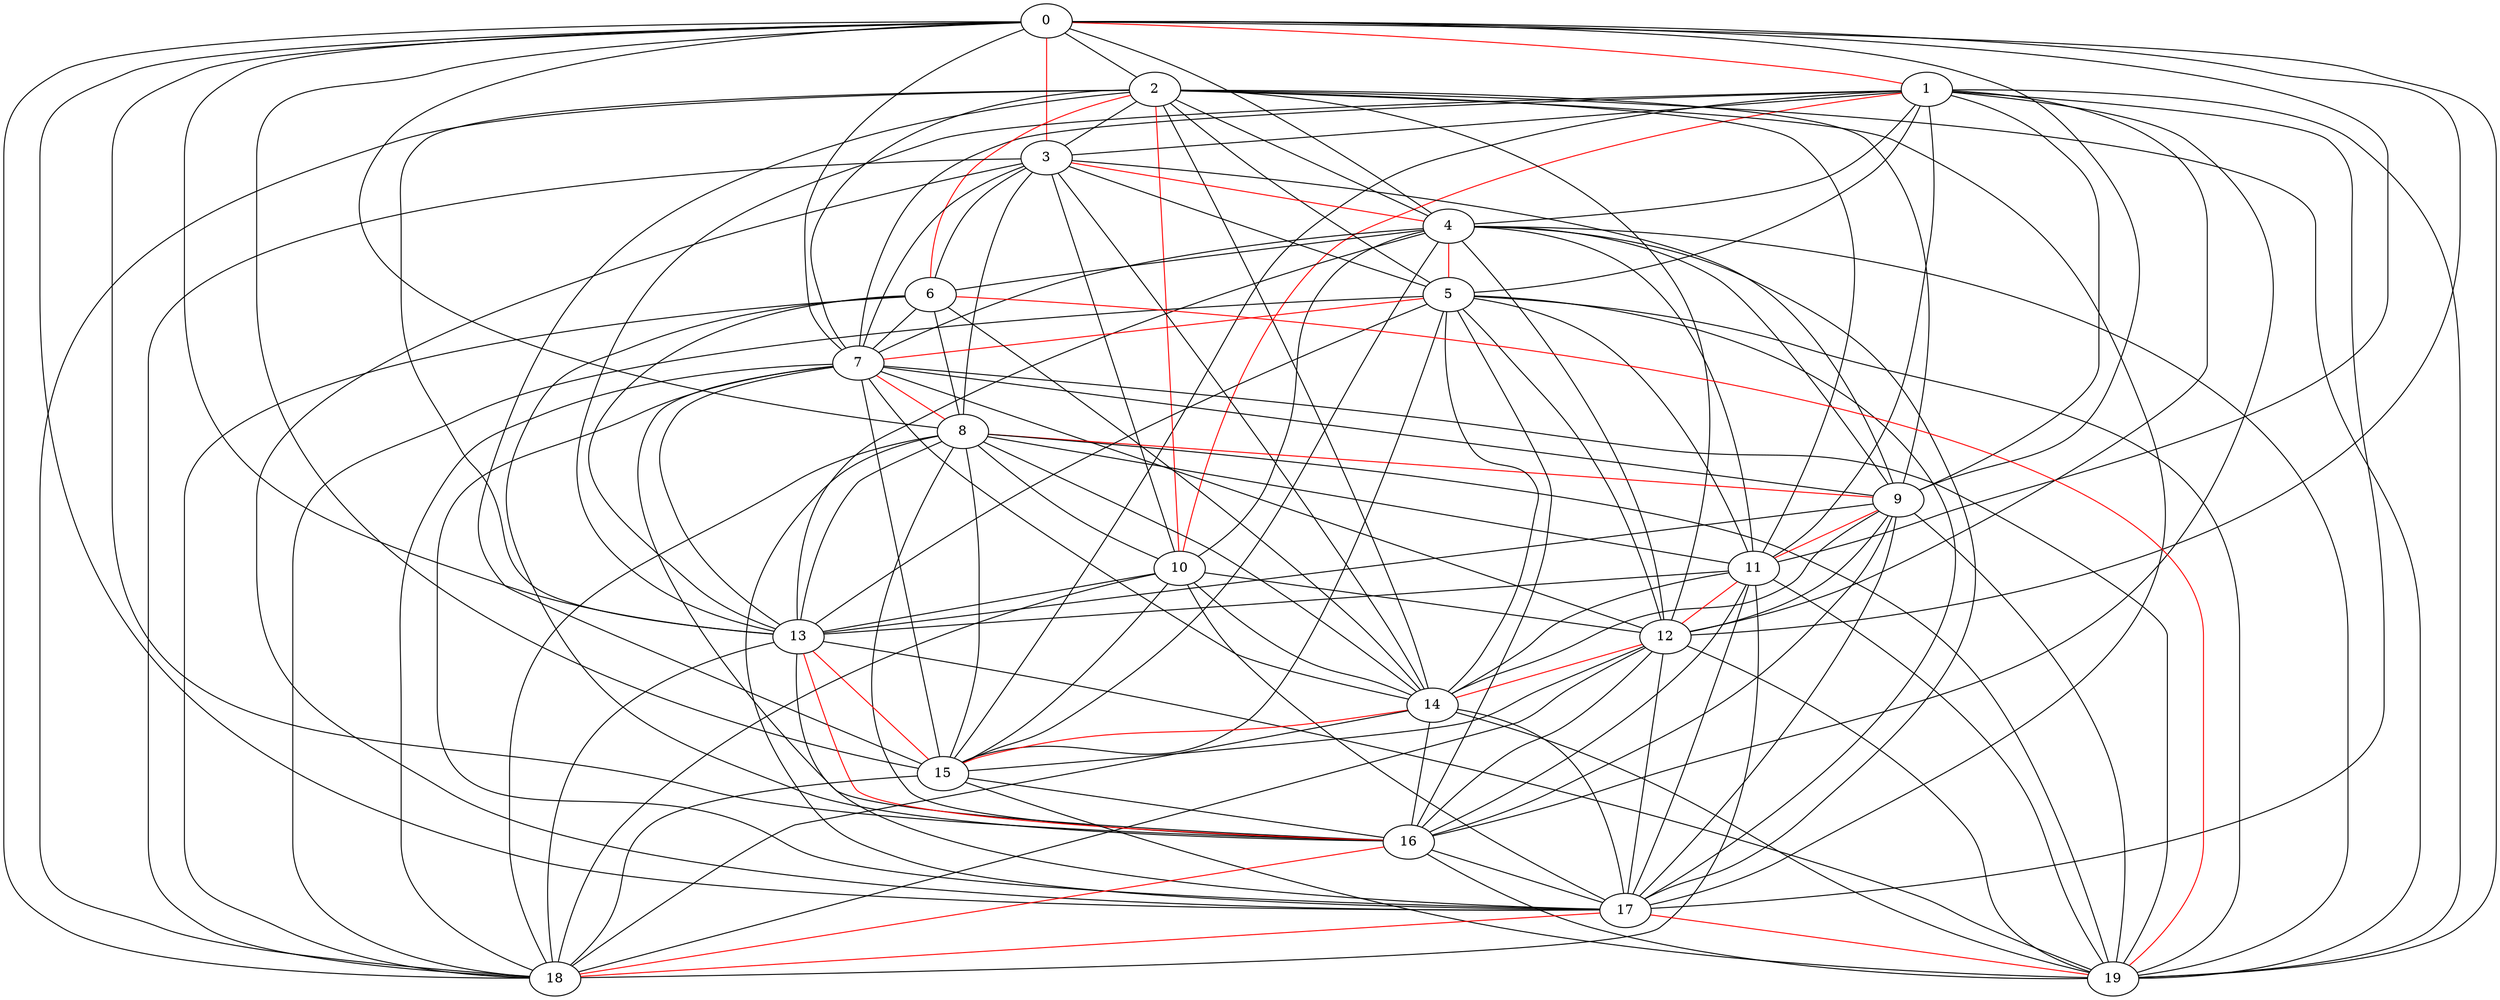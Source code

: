 graph G{
0--1 [color=red];
0--2;
0--3 [color=red];
0--4;
0--7;
0--8;
0--9;
0--11;
0--12;
0--13;
0--15;
0--16;
0--17;
0--18;
0--19;
1--3;
1--4;
1--5;
1--7;
1--9;
1--10 [color=red];
1--11;
1--12;
1--13;
1--15;
1--16;
1--17;
1--19;
2--3;
2--4;
2--5;
2--6 [color=red];
2--7;
2--9;
2--10 [color=red];
2--11;
2--12;
2--13;
2--14;
2--15;
2--17;
2--18;
2--19;
3--4 [color=red];
3--5;
3--6;
3--7;
3--8;
3--9;
3--10;
3--14;
3--17;
3--18;
4--5 [color=red];
4--6;
4--7;
4--9;
4--10;
4--11;
4--12;
4--13;
4--15;
4--17;
4--19;
5--7 [color=red];
5--11;
5--12;
5--13;
5--14;
5--15;
5--16;
5--17;
5--18;
5--19;
6--7;
6--8;
6--13;
6--14;
6--16;
6--18;
6--19 [color=red];
7--8 [color=red];
7--9;
7--12;
7--13;
7--14;
7--15;
7--16;
7--17;
7--18;
7--19;
8--9 [color=red];
8--10;
8--11;
8--13;
8--14;
8--15;
8--16;
8--17;
8--18;
8--19;
9--11 [color=red];
9--12;
9--13;
9--14;
9--16;
9--17;
9--19;
10--12;
10--13;
10--14;
10--15;
10--17;
10--18;
11--12 [color=red];
11--13;
11--14;
11--16;
11--17;
11--18;
11--19;
12--14 [color=red];
12--15;
12--16;
12--17;
12--18;
12--19;
13--15 [color=red];
13--16 [color=red];
13--17;
13--18;
13--19;
14--15 [color=red];
14--16;
14--17;
14--18;
14--19;
15--16;
15--18;
15--19;
16--17;
16--18 [color=red];
16--19;
17--18 [color=red];
17--19 [color=red];
}